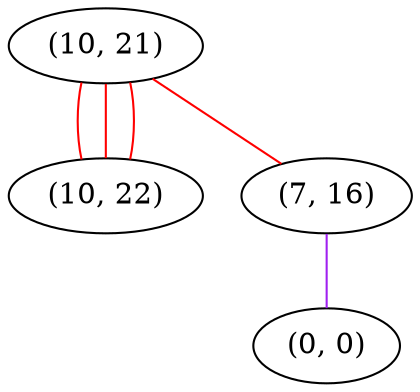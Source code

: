 graph "" {
"(10, 21)";
"(10, 22)";
"(7, 16)";
"(0, 0)";
"(10, 21)" -- "(10, 22)"  [color=red, key=0, weight=1];
"(10, 21)" -- "(10, 22)"  [color=red, key=1, weight=1];
"(10, 21)" -- "(10, 22)"  [color=red, key=2, weight=1];
"(10, 21)" -- "(7, 16)"  [color=red, key=0, weight=1];
"(7, 16)" -- "(0, 0)"  [color=purple, key=0, weight=4];
}
